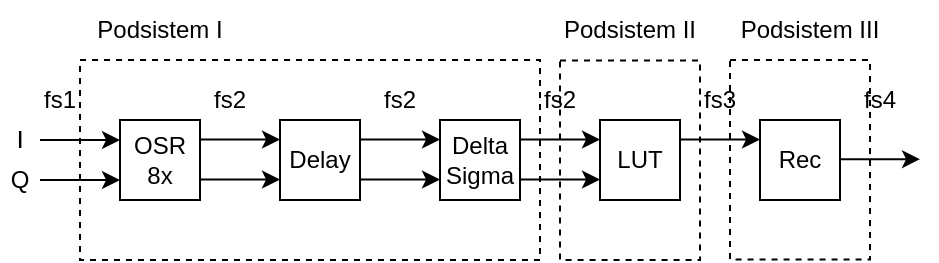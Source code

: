 <mxfile version="28.2.3">
  <diagram name="Page-1" id="pEPi_JN1sJmoPVMVXcNB">
    <mxGraphModel dx="548" dy="281" grid="1" gridSize="10" guides="1" tooltips="1" connect="1" arrows="1" fold="1" page="1" pageScale="1" pageWidth="850" pageHeight="1100" math="0" shadow="0">
      <root>
        <mxCell id="0" />
        <mxCell id="1" parent="0" />
        <mxCell id="ps-ontqsnGCl3ai26Atb-1" value="OSR 8x" style="rounded=0;whiteSpace=wrap;html=1;" vertex="1" parent="1">
          <mxGeometry x="360" y="240" width="40" height="40" as="geometry" />
        </mxCell>
        <mxCell id="ps-ontqsnGCl3ai26Atb-2" value="" style="endArrow=classic;html=1;rounded=0;" edge="1" parent="1">
          <mxGeometry width="50" height="50" relative="1" as="geometry">
            <mxPoint x="320" y="250" as="sourcePoint" />
            <mxPoint x="360" y="250" as="targetPoint" />
          </mxGeometry>
        </mxCell>
        <mxCell id="ps-ontqsnGCl3ai26Atb-3" value="" style="endArrow=classic;html=1;rounded=0;" edge="1" parent="1">
          <mxGeometry width="50" height="50" relative="1" as="geometry">
            <mxPoint x="320" y="270" as="sourcePoint" />
            <mxPoint x="360" y="270" as="targetPoint" />
          </mxGeometry>
        </mxCell>
        <mxCell id="ps-ontqsnGCl3ai26Atb-4" value="I" style="text;html=1;align=center;verticalAlign=middle;whiteSpace=wrap;rounded=0;" vertex="1" parent="1">
          <mxGeometry x="300" y="240" width="20" height="20" as="geometry" />
        </mxCell>
        <mxCell id="ps-ontqsnGCl3ai26Atb-5" value="I" style="text;html=1;align=center;verticalAlign=middle;whiteSpace=wrap;rounded=0;" vertex="1" parent="1">
          <mxGeometry x="300" y="240" width="20" height="20" as="geometry" />
        </mxCell>
        <mxCell id="ps-ontqsnGCl3ai26Atb-6" value="Q" style="text;html=1;align=center;verticalAlign=middle;whiteSpace=wrap;rounded=0;" vertex="1" parent="1">
          <mxGeometry x="300" y="260" width="20" height="20" as="geometry" />
        </mxCell>
        <mxCell id="ps-ontqsnGCl3ai26Atb-7" value="fs1" style="text;html=1;align=center;verticalAlign=middle;whiteSpace=wrap;rounded=0;" vertex="1" parent="1">
          <mxGeometry x="320" y="220" width="20" height="20" as="geometry" />
        </mxCell>
        <mxCell id="ps-ontqsnGCl3ai26Atb-8" value="" style="endArrow=classic;html=1;rounded=0;" edge="1" parent="1">
          <mxGeometry width="50" height="50" relative="1" as="geometry">
            <mxPoint x="400" y="249.78" as="sourcePoint" />
            <mxPoint x="440" y="249.78" as="targetPoint" />
          </mxGeometry>
        </mxCell>
        <mxCell id="ps-ontqsnGCl3ai26Atb-9" value="" style="endArrow=classic;html=1;rounded=0;" edge="1" parent="1">
          <mxGeometry width="50" height="50" relative="1" as="geometry">
            <mxPoint x="400" y="269.78" as="sourcePoint" />
            <mxPoint x="440" y="269.78" as="targetPoint" />
          </mxGeometry>
        </mxCell>
        <mxCell id="ps-ontqsnGCl3ai26Atb-13" value="Delay" style="rounded=0;whiteSpace=wrap;html=1;" vertex="1" parent="1">
          <mxGeometry x="440" y="240" width="40" height="40" as="geometry" />
        </mxCell>
        <mxCell id="ps-ontqsnGCl3ai26Atb-14" value="" style="endArrow=classic;html=1;rounded=0;" edge="1" parent="1">
          <mxGeometry width="50" height="50" relative="1" as="geometry">
            <mxPoint x="480" y="249.78" as="sourcePoint" />
            <mxPoint x="520" y="249.78" as="targetPoint" />
          </mxGeometry>
        </mxCell>
        <mxCell id="ps-ontqsnGCl3ai26Atb-15" value="" style="endArrow=classic;html=1;rounded=0;" edge="1" parent="1">
          <mxGeometry width="50" height="50" relative="1" as="geometry">
            <mxPoint x="480" y="269.78" as="sourcePoint" />
            <mxPoint x="520" y="269.78" as="targetPoint" />
          </mxGeometry>
        </mxCell>
        <mxCell id="ps-ontqsnGCl3ai26Atb-16" value="Delta&lt;div&gt;Sigma&lt;/div&gt;" style="rounded=0;whiteSpace=wrap;html=1;" vertex="1" parent="1">
          <mxGeometry x="520" y="240" width="40" height="40" as="geometry" />
        </mxCell>
        <mxCell id="ps-ontqsnGCl3ai26Atb-17" value="" style="endArrow=classic;html=1;rounded=0;" edge="1" parent="1">
          <mxGeometry width="50" height="50" relative="1" as="geometry">
            <mxPoint x="560" y="249.78" as="sourcePoint" />
            <mxPoint x="600" y="249.78" as="targetPoint" />
          </mxGeometry>
        </mxCell>
        <mxCell id="ps-ontqsnGCl3ai26Atb-18" value="" style="endArrow=classic;html=1;rounded=0;" edge="1" parent="1">
          <mxGeometry width="50" height="50" relative="1" as="geometry">
            <mxPoint x="560" y="269.78" as="sourcePoint" />
            <mxPoint x="600" y="269.78" as="targetPoint" />
          </mxGeometry>
        </mxCell>
        <mxCell id="ps-ontqsnGCl3ai26Atb-19" value="LUT" style="rounded=0;whiteSpace=wrap;html=1;" vertex="1" parent="1">
          <mxGeometry x="600" y="240" width="40" height="40" as="geometry" />
        </mxCell>
        <mxCell id="ps-ontqsnGCl3ai26Atb-20" value="" style="endArrow=classic;html=1;rounded=0;" edge="1" parent="1">
          <mxGeometry width="50" height="50" relative="1" as="geometry">
            <mxPoint x="640" y="249.78" as="sourcePoint" />
            <mxPoint x="680" y="249.78" as="targetPoint" />
          </mxGeometry>
        </mxCell>
        <mxCell id="ps-ontqsnGCl3ai26Atb-22" value="Rec" style="rounded=0;whiteSpace=wrap;html=1;" vertex="1" parent="1">
          <mxGeometry x="680" y="240" width="40" height="40" as="geometry" />
        </mxCell>
        <mxCell id="ps-ontqsnGCl3ai26Atb-23" value="fs2" style="text;html=1;align=center;verticalAlign=middle;whiteSpace=wrap;rounded=0;" vertex="1" parent="1">
          <mxGeometry x="405" y="220" width="20" height="20" as="geometry" />
        </mxCell>
        <mxCell id="ps-ontqsnGCl3ai26Atb-24" value="fs2" style="text;html=1;align=center;verticalAlign=middle;whiteSpace=wrap;rounded=0;" vertex="1" parent="1">
          <mxGeometry x="490" y="220" width="20" height="20" as="geometry" />
        </mxCell>
        <mxCell id="ps-ontqsnGCl3ai26Atb-25" value="fs2" style="text;html=1;align=center;verticalAlign=middle;whiteSpace=wrap;rounded=0;" vertex="1" parent="1">
          <mxGeometry x="570" y="220" width="20" height="20" as="geometry" />
        </mxCell>
        <mxCell id="ps-ontqsnGCl3ai26Atb-26" value="fs3" style="text;html=1;align=center;verticalAlign=middle;whiteSpace=wrap;rounded=0;" vertex="1" parent="1">
          <mxGeometry x="650" y="220" width="20" height="20" as="geometry" />
        </mxCell>
        <mxCell id="ps-ontqsnGCl3ai26Atb-27" value="fs4" style="text;html=1;align=center;verticalAlign=middle;whiteSpace=wrap;rounded=0;" vertex="1" parent="1">
          <mxGeometry x="730" y="220" width="20" height="20" as="geometry" />
        </mxCell>
        <mxCell id="ps-ontqsnGCl3ai26Atb-28" value="" style="endArrow=classic;html=1;rounded=0;" edge="1" parent="1">
          <mxGeometry width="50" height="50" relative="1" as="geometry">
            <mxPoint x="720" y="259.57" as="sourcePoint" />
            <mxPoint x="760" y="259.57" as="targetPoint" />
          </mxGeometry>
        </mxCell>
        <mxCell id="ps-ontqsnGCl3ai26Atb-29" value="" style="rounded=0;whiteSpace=wrap;html=1;fillColor=none;dashed=1;" vertex="1" parent="1">
          <mxGeometry x="340" y="210" width="230" height="100" as="geometry" />
        </mxCell>
        <mxCell id="ps-ontqsnGCl3ai26Atb-30" value="" style="rounded=0;whiteSpace=wrap;html=1;fillColor=none;dashed=1;" vertex="1" parent="1">
          <mxGeometry x="580" y="210.22" width="70" height="99.78" as="geometry" />
        </mxCell>
        <mxCell id="ps-ontqsnGCl3ai26Atb-32" value="Podsistem I" style="text;html=1;align=center;verticalAlign=middle;whiteSpace=wrap;rounded=0;" vertex="1" parent="1">
          <mxGeometry x="340" y="180" width="80" height="30" as="geometry" />
        </mxCell>
        <mxCell id="ps-ontqsnGCl3ai26Atb-33" value="Podsistem II" style="text;html=1;align=center;verticalAlign=middle;whiteSpace=wrap;rounded=0;" vertex="1" parent="1">
          <mxGeometry x="575" y="180.22" width="80" height="30" as="geometry" />
        </mxCell>
        <mxCell id="ps-ontqsnGCl3ai26Atb-34" value="" style="rounded=0;whiteSpace=wrap;html=1;fillColor=none;dashed=1;" vertex="1" parent="1">
          <mxGeometry x="665" y="210" width="70" height="99.78" as="geometry" />
        </mxCell>
        <mxCell id="ps-ontqsnGCl3ai26Atb-35" value="Podsistem III" style="text;html=1;align=center;verticalAlign=middle;whiteSpace=wrap;rounded=0;" vertex="1" parent="1">
          <mxGeometry x="665" y="180" width="80" height="30" as="geometry" />
        </mxCell>
      </root>
    </mxGraphModel>
  </diagram>
</mxfile>
